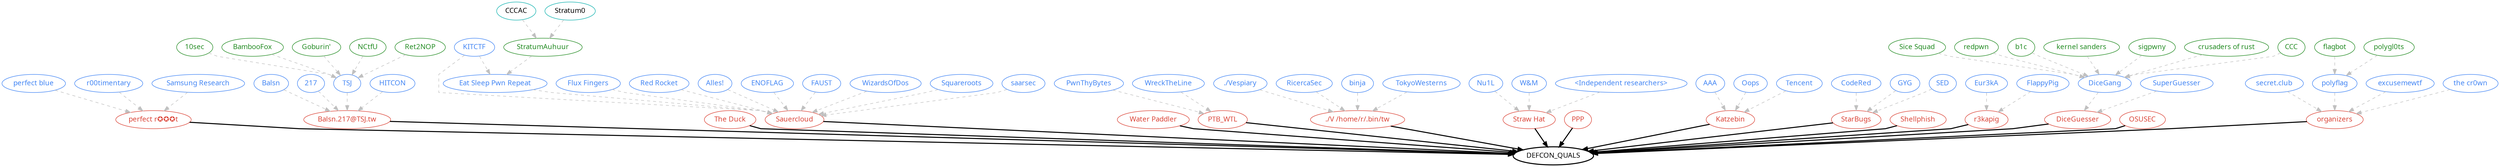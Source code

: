 digraph teams {
  node [fontname = "JetBrains Mono"];
  overlap = false;
  splines = polyline;

  // level 0
  DEFCON_QUALS [style="bold" href="https://quals.2022.nautilus.institute/dashboard"];

  // level 1
  // team clusters (red)
  subgraph {
    node [color="#db4437" fontcolor="#db4437"];
    "perfect r✪✪✪t" [href="https://ctftime.org/team/176403"]
    "Balsn.217@TSJ.tw" [href="https://ctftime.org/team/189868"]
    "The Duck" [href="https://ctftime.org/team/111501"]
    "Sauercloud" [href="https://ctftime.org/team/54748"]
    "Water Paddler" [href="https://ctftime.org/team/155019"]
    "PTB_WTL" [href="https://ctftime.org/team/119975"]
    "./V /home/r/.bin/tw" [href="https://ctftime.org/team/189869"]
    "Straw Hat" [href="https://ctftime.org/team/19208"]
    "PPP" [href="https://ctftime.org/team/284"]
    "Katzebin" [href="https://ctftime.org/team/141539"]
    "StarBugs" [href="https://ctftime.org/team/152239"]
    "Shellphish" [href="https://ctftime.org/team/285"]
    "r3kapig" [href="https://ctftime.org/team/58979"]
    "DiceGuesser" [href="https://ctftime.org/team/182504"]
    "OSUSEC" [href="https://ctftime.org/team/12858"]
    "organizers" [href="https://ctftime.org/team/42934"]
  }

  // level 2
  // individual teams (blue)
  subgraph {
    node [color="#4285f4" fontcolor="#4285f4"];

    // Sauercloud (Germany)
    "KITCTF" [href="https://ctftime.org/team/7221"];
    "Eat Sleep Pwn Repeat" [href="https://ctftime.org/team/15712"];
    "Flux Fingers" [href="https://ctftime.org/team/551"];
    "Red Rocket" [href="https://ctftime.org/team/48677"];
    "Alles!" [href="https://ctftime.org/team/18419"];
    "ENOFLAG" [href="https://ctftime.org/team/1438"];
    "FAUST" [href="https://ctftime.org/team/550"];
    "WizardsOfDos" [href="https://ctftime.org/team/561"];
    "Squareroots" [href="https://ctftime.org/team/554"];
    "saarsec" [href="https://ctftime.org/team/15337"];

    // perfect rooot
    "perfect blue" [href="https://ctftime.org/team/53802"];
    "r00timentary" [href="https://ctftime.org/team/32783"];
    "Samsung Research" [href=""];

    // Balsn.217@TSJ.tw
    "Balsn" [href="https://ctftime.org/team/16978"];
    "217" [href="https://ctftime.org/team/5160"];
    "TSJ" [href="https://ctftime.org/team/150366"];
    "HITCON" [href="https://ctftime.org/team/8299"];

    // PTB_WTL
    "PwnThyBytes" [href="https://ctftime.org/team/59199"];
    "WreckTheLine" [href="https://ctftime.org/team/57908"];

    // ./V /home/r/.bin/tw 
    "./Vespiary" [href="https://ctftime.org/team/80092"];
    "RicercaSec" [href=""];
    "binja" [href="https://ctftime.org/team/9083"];
    "TokyoWesterns" [href="https://ctftime.org/team/12599"];

    // Straw Hat
    "Nu1L" [href="https://ctftime.org/team/19208"];
    "W&M" [href="https://ctftime.org/team/54666"];
    "<Independent researchers>" [href=""];

    // DiceGuesser
    "DiceGang" [href="https://ctftime.org/team/109452"];
    "SuperGuesser" [href="https://ctftime.org/team/130817"];

    // StarBugs
    "CodeRed" [href="https://ctftime.org/team/4004"];
    "GYG" [href="https://ctftime.org/team/33362"];
    "SED" [href="https://ctftime.org/team/70332"];

    // Katzebin
    "AAA" [href=""];
    "Oops" [href="https://ctftime.org/team/4419"];
    "Tencent" [href="https://ctftime.org/team/32578"];

    // r3kapig
    "Eur3kA" [href="https://ctftime.org/team/48512"];
    "FlappyPig" [href="https://ctftime.org/team/12692"];

    // organizers
    "secret.club" [href=""];
    "polyflag" [href="https://ctftime.org/team/112451"];
    "excusemewtf" [href="https://ctftime.org/team/104977/"];
    "the cr0wn" [href="https://ctftime.org/team/48976/"];
  }

  // level 3
  // teams of the above (green)
  subgraph {
    node [color="#228B22" fontcolor="#228B22"];

    // TSJ
    "10sec" [href="https://ctftime.org/team/61603"];
    "BambooFox" [href="https://ctftime.org/team/9871"];
    "Goburin'" [href="https://ctftime.org/team/111613"];
    "NCtfU" [href="https://ctftime.org/team/139610"];
    "Ret2NOP" [href="https://ctftime.org/team/139617"];

    // polyflag
    "flagbot" [href="https://ctftime.org/team/34878"];
    "polygl0ts" [href="https://ctftime.org/team/53791"];

    // ESPR
    "StratumAuhuur" [href="https://ctftime.org/team/5317"];

    // DiceGang
    "Sice Squad" [href="https://ctftime.org/team/55508"]
    "redpwn" [href="https://ctftime.org/team/59759"]
    "b1c" [href="https://ctftime.org/team/36439"]
    "kernel sanders" [href="https://ctftime.org/team/397"]
    "sigpwny" [href="https://ctftime.org/team/27763"]
    "crusaders of rust" [href="https://ctftime.org/team/132628/"]
    "CCC" [href="https://ctftime.org/team/114056/"]
  }

  // level 4
  // teams of the teams of the teams of the clusters (this is getting wild)
  subgraph {
    node [color="#12b2af" fontcolor="#000000"];
    "CCCAC" [href="https://ctftime.org/team/555"];
    "Stratum0" [href="https://ctftime.org/team/1684"];
  }

  // level 1 -> level 0
  // primary edges
  subgraph {
    edge [len=3];
    "perfect r✪✪✪t" -> DEFCON_QUALS [style="bold"];
    "Balsn.217@TSJ.tw" -> DEFCON_QUALS [style="bold"];
    "The Duck" -> DEFCON_QUALS [style="bold"];
    "Sauercloud" -> DEFCON_QUALS [style="bold"];
    "Water Paddler" -> DEFCON_QUALS [style="bold"];
    "PTB_WTL" -> DEFCON_QUALS [style="bold"];
    "./V /home/r/.bin/tw" -> DEFCON_QUALS [style="bold"];
    "Straw Hat" -> DEFCON_QUALS [style="bold"];
    "PPP" -> DEFCON_QUALS [style="bold"];
    "Katzebin" -> DEFCON_QUALS [style="bold"];
    "StarBugs" -> DEFCON_QUALS [style="bold"];
    "Shellphish" -> DEFCON_QUALS [style="bold"];
    "r3kapig" -> DEFCON_QUALS [style="bold"];
    "DiceGuesser" -> DEFCON_QUALS [style="bold"];
    "OSUSEC" -> DEFCON_QUALS [style="bold"];
    "organizers" -> DEFCON_QUALS [style="bold"];
  }

  // level 2 -> level 1
  // secondary edges (teams to clusters)
  subgraph {
    edge [weight=1 style="dashed" color="grey"];
    // Sauercloud (Germany)
    "KITCTF" -> "Sauercloud";
    "Eat Sleep Pwn Repeat" -> "Sauercloud";   
    "Flux Fingers" -> "Sauercloud";   
    "Red Rocket" -> "Sauercloud";   
    "Alles!" -> "Sauercloud";   
    "ENOFLAG" -> "Sauercloud";   
    "FAUST" -> "Sauercloud";   
    "WizardsOfDos" -> "Sauercloud";   
    "Squareroots" -> "Sauercloud";   
    "saarsec" -> "Sauercloud";   

    // perfect rooot
    "perfect blue" ->"perfect r✪✪✪t";
    "r00timentary" -> "perfect r✪✪✪t";
    "Samsung Research" -> "perfect r✪✪✪t";

    // Balsn.217@TSJ.tw
    "Balsn" -> "Balsn.217@TSJ.tw";
    "217" -> "Balsn.217@TSJ.tw";
    "TSJ" -> "Balsn.217@TSJ.tw";
    "HITCON" -> "Balsn.217@TSJ.tw";

    // PTB_WTL
    "PwnThyBytes" -> "PTB_WTL";
    "WreckTheLine" -> "PTB_WTL";

    // ./V /home/r/.bin/tw
    "./Vespiary" -> "./V /home/r/.bin/tw";
    "RicercaSec" -> "./V /home/r/.bin/tw";
    "binja" -> "./V /home/r/.bin/tw";
    "TokyoWesterns" -> "./V /home/r/.bin/tw";

    // Straw Hat
    "Nu1L" -> "Straw Hat";
    "W&M" -> "Straw Hat";
    "<Independent researchers>" -> "Straw Hat";

    // DiceGuesser
    "DiceGang" -> "DiceGuesser";
    "SuperGuesser" -> "DiceGuesser";

    // StarBugs
    "CodeRed" -> "StarBugs";
    "GYG" -> "StarBugs";
    "SED" -> "StarBugs";

    // Katzebin
    "AAA" -> "Katzebin";
    "Oops" -> "Katzebin";
    "Tencent" -> "Katzebin";

    // r3kapig
    "Eur3kA" -> "r3kapig";
    "FlappyPig" -> "r3kapig";

    // organizers
    "secret.club" -> "organizers";
    "polyflag" -> "organizers";
    "excusemewtf" -> "organizers";
    "the cr0wn" -> "organizers";
  }

  // level 3 -> level 2
  // ternary edges (people to teams)
  subgraph {
    edge [weight=1 style="dashed" color="grey"];
    // TSJ
    "10sec" -> "TSJ";
    "BambooFox" -> "TSJ";
    "Goburin'" -> "TSJ";
    "NCtfU" -> "TSJ";
    "Ret2NOP" -> "TSJ";

    // polyflag
    "flagbot" -> "polyflag";
    "polygl0ts" -> "polyflag";

    // ESPR
    "KITCTF" -> "Eat Sleep Pwn Repeat";
    "StratumAuhuur" -> "Eat Sleep Pwn Repeat";

    // Dice Gang
    "Sice Squad"-> "DiceGang"
    "redpwn"-> "DiceGang"
    "b1c"-> "DiceGang"
    "kernel sanders"-> "DiceGang"
    "sigpwny"-> "DiceGang"
    "crusaders of rust" -> "DiceGang"
    "CCC" -> "DiceGang";
  }

  // level 4 -> level 3
  // quadinary (how do you call this?) edges
  subgraph {
    edge [weight=1 style="dashed" color="grey"];

    // StratumAuhuur
    "Stratum0" -> "StratumAuhuur";
    "CCCAC" -> "StratumAuhuur";
  }
}

